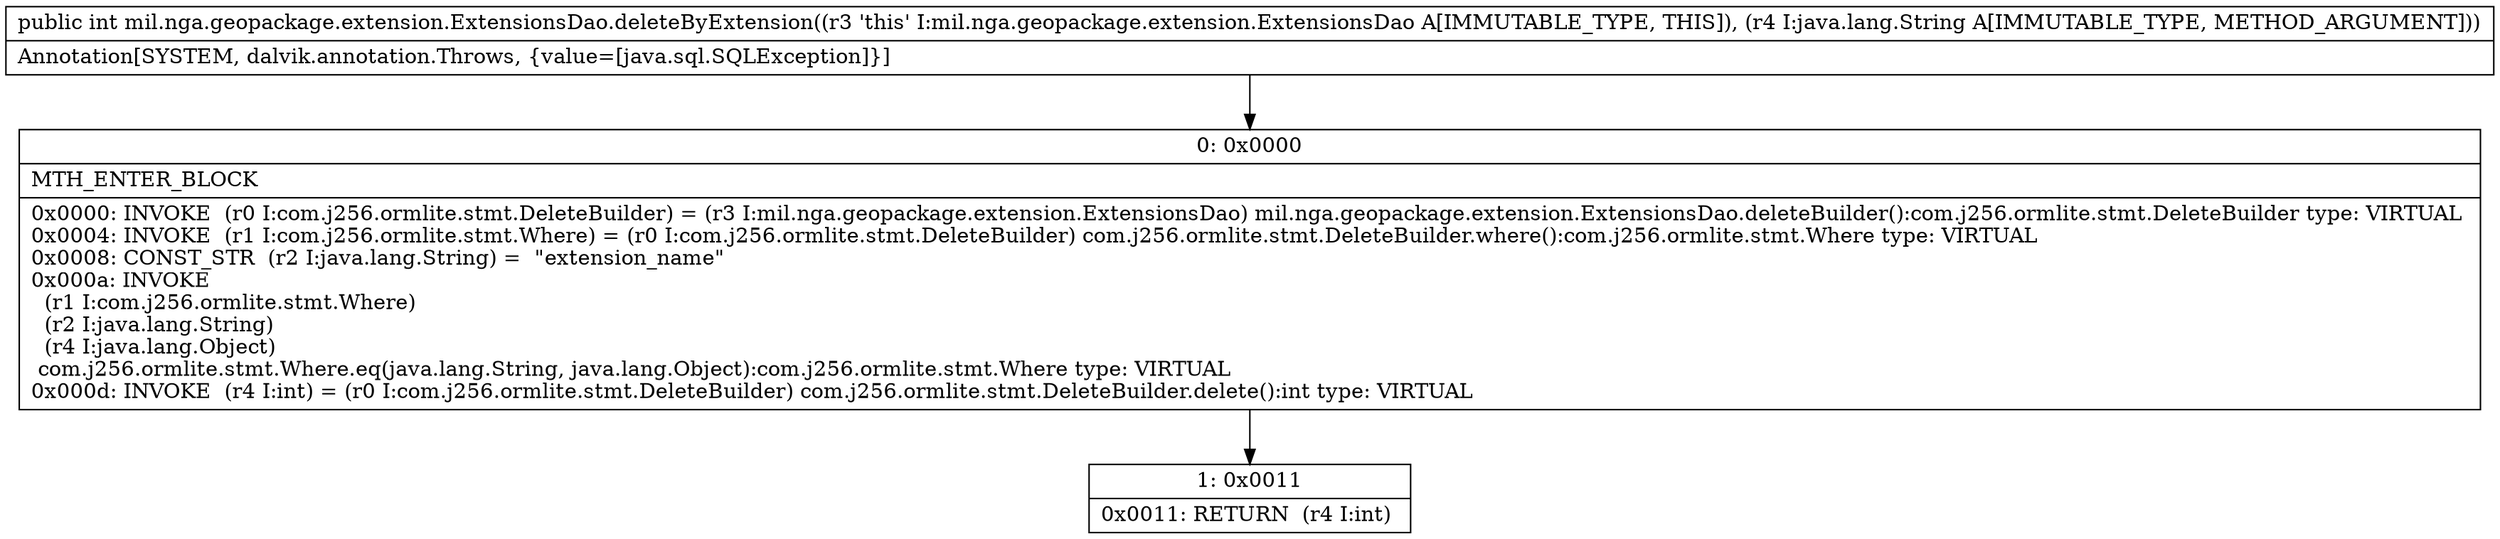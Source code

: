 digraph "CFG formil.nga.geopackage.extension.ExtensionsDao.deleteByExtension(Ljava\/lang\/String;)I" {
Node_0 [shape=record,label="{0\:\ 0x0000|MTH_ENTER_BLOCK\l|0x0000: INVOKE  (r0 I:com.j256.ormlite.stmt.DeleteBuilder) = (r3 I:mil.nga.geopackage.extension.ExtensionsDao) mil.nga.geopackage.extension.ExtensionsDao.deleteBuilder():com.j256.ormlite.stmt.DeleteBuilder type: VIRTUAL \l0x0004: INVOKE  (r1 I:com.j256.ormlite.stmt.Where) = (r0 I:com.j256.ormlite.stmt.DeleteBuilder) com.j256.ormlite.stmt.DeleteBuilder.where():com.j256.ormlite.stmt.Where type: VIRTUAL \l0x0008: CONST_STR  (r2 I:java.lang.String) =  \"extension_name\" \l0x000a: INVOKE  \l  (r1 I:com.j256.ormlite.stmt.Where)\l  (r2 I:java.lang.String)\l  (r4 I:java.lang.Object)\l com.j256.ormlite.stmt.Where.eq(java.lang.String, java.lang.Object):com.j256.ormlite.stmt.Where type: VIRTUAL \l0x000d: INVOKE  (r4 I:int) = (r0 I:com.j256.ormlite.stmt.DeleteBuilder) com.j256.ormlite.stmt.DeleteBuilder.delete():int type: VIRTUAL \l}"];
Node_1 [shape=record,label="{1\:\ 0x0011|0x0011: RETURN  (r4 I:int) \l}"];
MethodNode[shape=record,label="{public int mil.nga.geopackage.extension.ExtensionsDao.deleteByExtension((r3 'this' I:mil.nga.geopackage.extension.ExtensionsDao A[IMMUTABLE_TYPE, THIS]), (r4 I:java.lang.String A[IMMUTABLE_TYPE, METHOD_ARGUMENT]))  | Annotation[SYSTEM, dalvik.annotation.Throws, \{value=[java.sql.SQLException]\}]\l}"];
MethodNode -> Node_0;
Node_0 -> Node_1;
}

